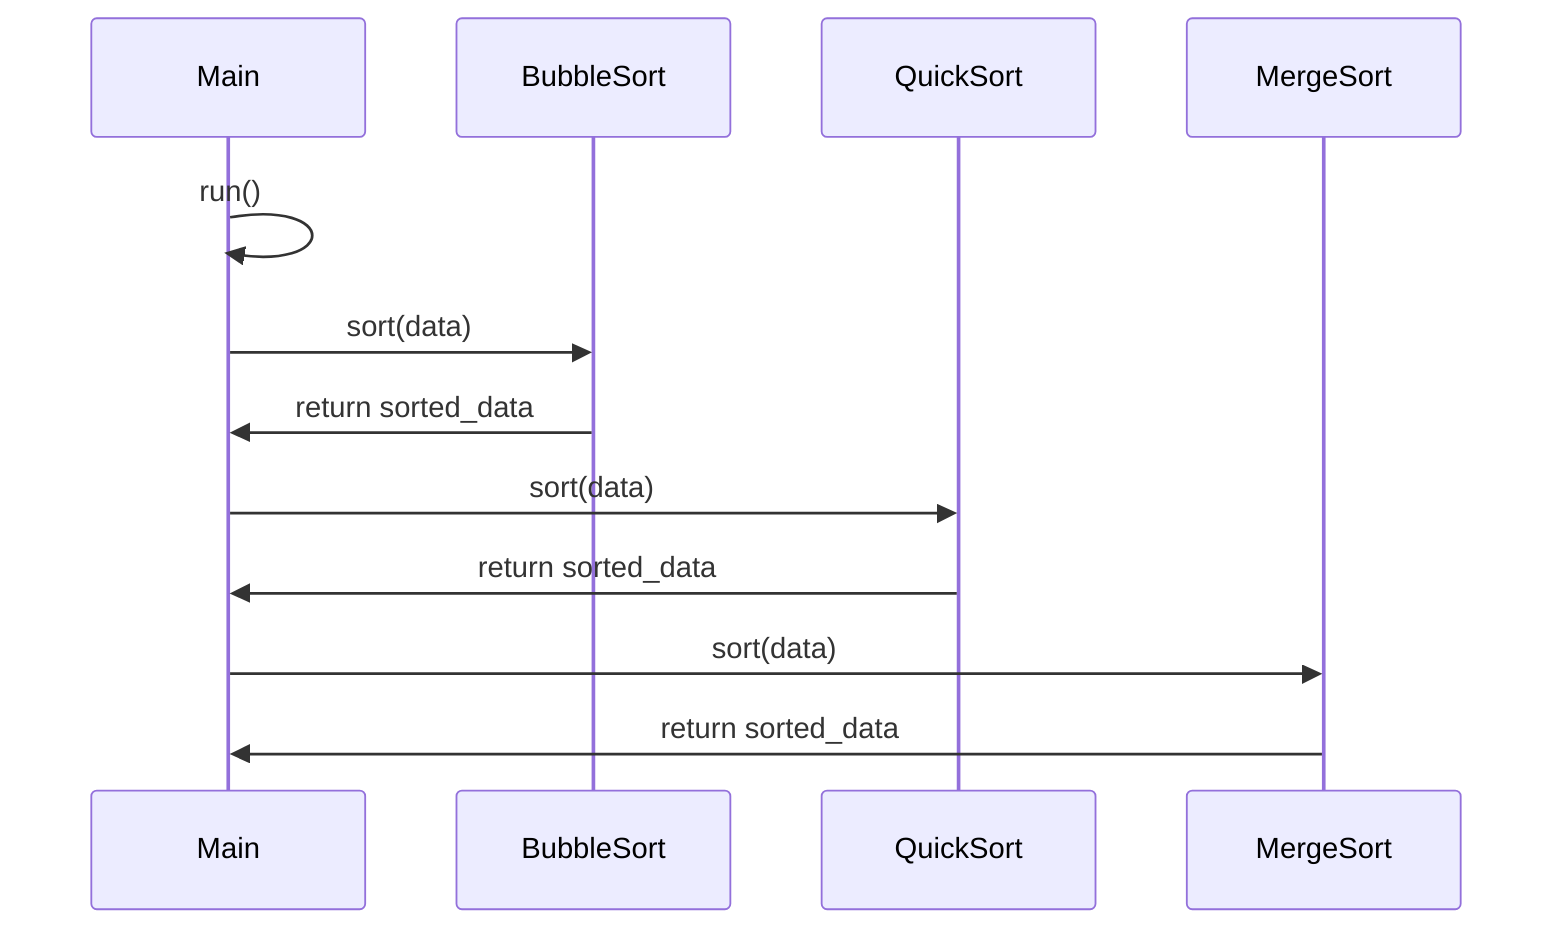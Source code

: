 sequenceDiagram
    participant M as Main
    participant B as BubbleSort
    participant Q as QuickSort
    participant Me as MergeSort
    M->>M: run()
    M->>B: sort(data)
    B->>M: return sorted_data
    M->>Q: sort(data)
    Q->>M: return sorted_data
    M->>Me: sort(data)
    Me->>M: return sorted_data